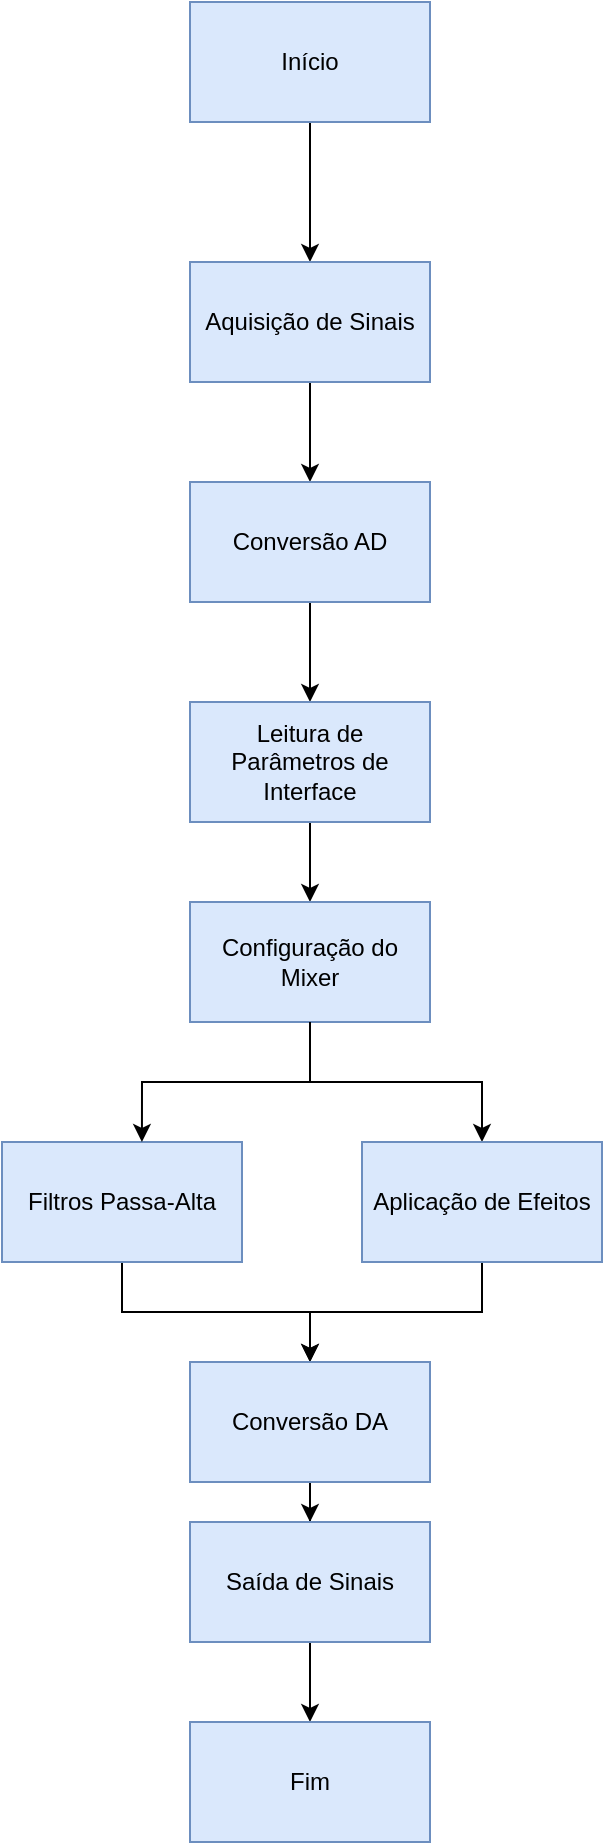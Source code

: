 <mxfile version="24.7.7">
  <diagram id="C5RBs43oDa-KdzZeNtuy" name="Page-1">
    <mxGraphModel dx="1472" dy="767" grid="1" gridSize="10" guides="1" tooltips="1" connect="1" arrows="1" fold="1" page="1" pageScale="1" pageWidth="827" pageHeight="1169" math="0" shadow="0">
      <root>
        <mxCell id="WIyWlLk6GJQsqaUBKTNV-0" />
        <mxCell id="WIyWlLk6GJQsqaUBKTNV-1" parent="WIyWlLk6GJQsqaUBKTNV-0" />
        <mxCell id="pF1_9j49e7I3QFhnvVE9-11" style="edgeStyle=orthogonalEdgeStyle;rounded=0;orthogonalLoop=1;jettySize=auto;html=1;" edge="1" parent="WIyWlLk6GJQsqaUBKTNV-1" source="pF1_9j49e7I3QFhnvVE9-1" target="pF1_9j49e7I3QFhnvVE9-2">
          <mxGeometry relative="1" as="geometry" />
        </mxCell>
        <mxCell id="pF1_9j49e7I3QFhnvVE9-1" value="Início" style="rounded=0;whiteSpace=wrap;html=1;fillColor=#dae8fc;strokeColor=#6c8ebf;" vertex="1" parent="WIyWlLk6GJQsqaUBKTNV-1">
          <mxGeometry x="354" y="50" width="120" height="60" as="geometry" />
        </mxCell>
        <mxCell id="pF1_9j49e7I3QFhnvVE9-12" style="edgeStyle=orthogonalEdgeStyle;rounded=0;orthogonalLoop=1;jettySize=auto;html=1;" edge="1" parent="WIyWlLk6GJQsqaUBKTNV-1" source="pF1_9j49e7I3QFhnvVE9-2" target="pF1_9j49e7I3QFhnvVE9-3">
          <mxGeometry relative="1" as="geometry" />
        </mxCell>
        <mxCell id="pF1_9j49e7I3QFhnvVE9-2" value="Aquisição de Sinais" style="rounded=0;whiteSpace=wrap;html=1;fillColor=#dae8fc;strokeColor=#6c8ebf;" vertex="1" parent="WIyWlLk6GJQsqaUBKTNV-1">
          <mxGeometry x="354" y="180" width="120" height="60" as="geometry" />
        </mxCell>
        <mxCell id="pF1_9j49e7I3QFhnvVE9-13" style="edgeStyle=orthogonalEdgeStyle;rounded=0;orthogonalLoop=1;jettySize=auto;html=1;entryX=0.5;entryY=0;entryDx=0;entryDy=0;" edge="1" parent="WIyWlLk6GJQsqaUBKTNV-1" source="pF1_9j49e7I3QFhnvVE9-3" target="pF1_9j49e7I3QFhnvVE9-4">
          <mxGeometry relative="1" as="geometry" />
        </mxCell>
        <mxCell id="pF1_9j49e7I3QFhnvVE9-3" value="Conversão AD" style="rounded=0;whiteSpace=wrap;html=1;fillColor=#dae8fc;strokeColor=#6c8ebf;" vertex="1" parent="WIyWlLk6GJQsqaUBKTNV-1">
          <mxGeometry x="354" y="290" width="120" height="60" as="geometry" />
        </mxCell>
        <mxCell id="pF1_9j49e7I3QFhnvVE9-14" style="edgeStyle=orthogonalEdgeStyle;rounded=0;orthogonalLoop=1;jettySize=auto;html=1;entryX=0.5;entryY=0;entryDx=0;entryDy=0;" edge="1" parent="WIyWlLk6GJQsqaUBKTNV-1" source="pF1_9j49e7I3QFhnvVE9-4" target="pF1_9j49e7I3QFhnvVE9-5">
          <mxGeometry relative="1" as="geometry" />
        </mxCell>
        <mxCell id="pF1_9j49e7I3QFhnvVE9-4" value="Leitura de Parâmetros de Interface" style="rounded=0;whiteSpace=wrap;html=1;fillColor=#dae8fc;strokeColor=#6c8ebf;" vertex="1" parent="WIyWlLk6GJQsqaUBKTNV-1">
          <mxGeometry x="354" y="400" width="120" height="60" as="geometry" />
        </mxCell>
        <mxCell id="pF1_9j49e7I3QFhnvVE9-16" style="edgeStyle=orthogonalEdgeStyle;rounded=0;orthogonalLoop=1;jettySize=auto;html=1;" edge="1" parent="WIyWlLk6GJQsqaUBKTNV-1" source="pF1_9j49e7I3QFhnvVE9-5" target="pF1_9j49e7I3QFhnvVE9-7">
          <mxGeometry relative="1" as="geometry" />
        </mxCell>
        <mxCell id="pF1_9j49e7I3QFhnvVE9-5" value="Configuração do Mixer" style="rounded=0;whiteSpace=wrap;html=1;fillColor=#dae8fc;strokeColor=#6c8ebf;" vertex="1" parent="WIyWlLk6GJQsqaUBKTNV-1">
          <mxGeometry x="354" y="500" width="120" height="60" as="geometry" />
        </mxCell>
        <mxCell id="pF1_9j49e7I3QFhnvVE9-18" style="edgeStyle=orthogonalEdgeStyle;rounded=0;orthogonalLoop=1;jettySize=auto;html=1;" edge="1" parent="WIyWlLk6GJQsqaUBKTNV-1" source="pF1_9j49e7I3QFhnvVE9-6" target="pF1_9j49e7I3QFhnvVE9-8">
          <mxGeometry relative="1" as="geometry" />
        </mxCell>
        <mxCell id="pF1_9j49e7I3QFhnvVE9-6" value="Filtros Passa-Alta" style="rounded=0;whiteSpace=wrap;html=1;fillColor=#dae8fc;strokeColor=#6c8ebf;" vertex="1" parent="WIyWlLk6GJQsqaUBKTNV-1">
          <mxGeometry x="260" y="620" width="120" height="60" as="geometry" />
        </mxCell>
        <mxCell id="pF1_9j49e7I3QFhnvVE9-19" style="edgeStyle=orthogonalEdgeStyle;rounded=0;orthogonalLoop=1;jettySize=auto;html=1;" edge="1" parent="WIyWlLk6GJQsqaUBKTNV-1" source="pF1_9j49e7I3QFhnvVE9-7" target="pF1_9j49e7I3QFhnvVE9-8">
          <mxGeometry relative="1" as="geometry" />
        </mxCell>
        <mxCell id="pF1_9j49e7I3QFhnvVE9-7" value="Aplicação de Efeitos" style="rounded=0;whiteSpace=wrap;html=1;fillColor=#dae8fc;strokeColor=#6c8ebf;" vertex="1" parent="WIyWlLk6GJQsqaUBKTNV-1">
          <mxGeometry x="440" y="620" width="120" height="60" as="geometry" />
        </mxCell>
        <mxCell id="pF1_9j49e7I3QFhnvVE9-20" style="edgeStyle=orthogonalEdgeStyle;rounded=0;orthogonalLoop=1;jettySize=auto;html=1;exitX=0.5;exitY=1;exitDx=0;exitDy=0;" edge="1" parent="WIyWlLk6GJQsqaUBKTNV-1" source="pF1_9j49e7I3QFhnvVE9-8" target="pF1_9j49e7I3QFhnvVE9-9">
          <mxGeometry relative="1" as="geometry" />
        </mxCell>
        <mxCell id="pF1_9j49e7I3QFhnvVE9-8" value="Conversão DA" style="rounded=0;whiteSpace=wrap;html=1;fillColor=#dae8fc;strokeColor=#6c8ebf;" vertex="1" parent="WIyWlLk6GJQsqaUBKTNV-1">
          <mxGeometry x="354" y="730" width="120" height="60" as="geometry" />
        </mxCell>
        <mxCell id="pF1_9j49e7I3QFhnvVE9-21" style="edgeStyle=orthogonalEdgeStyle;rounded=0;orthogonalLoop=1;jettySize=auto;html=1;" edge="1" parent="WIyWlLk6GJQsqaUBKTNV-1" source="pF1_9j49e7I3QFhnvVE9-9" target="pF1_9j49e7I3QFhnvVE9-10">
          <mxGeometry relative="1" as="geometry" />
        </mxCell>
        <mxCell id="pF1_9j49e7I3QFhnvVE9-9" value="Saída de Sinais" style="rounded=0;whiteSpace=wrap;html=1;fillColor=#dae8fc;strokeColor=#6c8ebf;" vertex="1" parent="WIyWlLk6GJQsqaUBKTNV-1">
          <mxGeometry x="354" y="810" width="120" height="60" as="geometry" />
        </mxCell>
        <mxCell id="pF1_9j49e7I3QFhnvVE9-10" value="Fim" style="rounded=0;whiteSpace=wrap;html=1;fillColor=#dae8fc;strokeColor=#6c8ebf;" vertex="1" parent="WIyWlLk6GJQsqaUBKTNV-1">
          <mxGeometry x="354" y="910" width="120" height="60" as="geometry" />
        </mxCell>
        <mxCell id="pF1_9j49e7I3QFhnvVE9-17" style="edgeStyle=orthogonalEdgeStyle;rounded=0;orthogonalLoop=1;jettySize=auto;html=1;entryX=0.583;entryY=0;entryDx=0;entryDy=0;entryPerimeter=0;" edge="1" parent="WIyWlLk6GJQsqaUBKTNV-1" source="pF1_9j49e7I3QFhnvVE9-5" target="pF1_9j49e7I3QFhnvVE9-6">
          <mxGeometry relative="1" as="geometry" />
        </mxCell>
      </root>
    </mxGraphModel>
  </diagram>
</mxfile>

